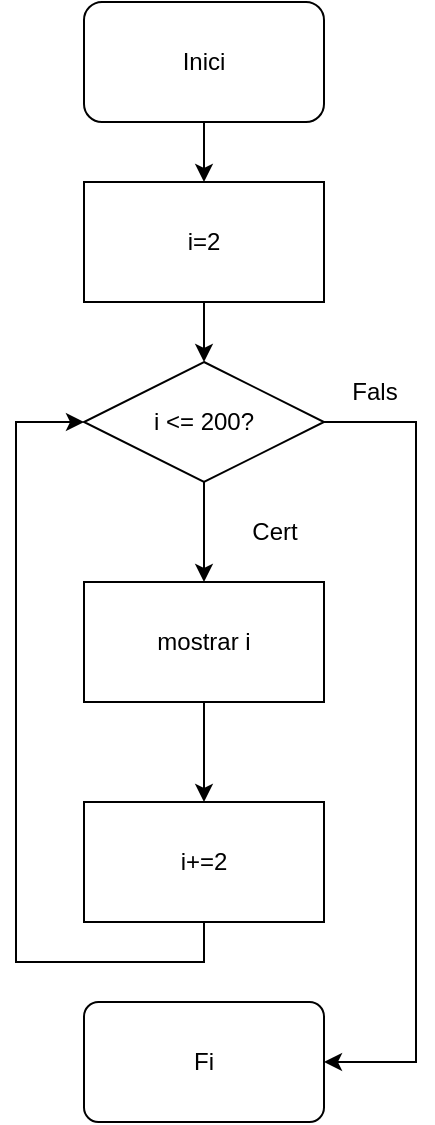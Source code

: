 <mxfile version="20.3.0" type="device"><diagram id="ehvCzWHMK5ZXKAAsmYax" name="Page-1"><mxGraphModel dx="677" dy="412" grid="1" gridSize="10" guides="1" tooltips="1" connect="1" arrows="1" fold="1" page="1" pageScale="1" pageWidth="827" pageHeight="1169" math="0" shadow="0"><root><mxCell id="0"/><mxCell id="1" parent="0"/><mxCell id="PuzisDfNevOmoQThySBL-5" style="edgeStyle=orthogonalEdgeStyle;rounded=0;orthogonalLoop=1;jettySize=auto;html=1;entryX=0.5;entryY=0;entryDx=0;entryDy=0;" edge="1" parent="1" source="ctj1WZmTq4Gt_A9nmky2-1" target="PuzisDfNevOmoQThySBL-1"><mxGeometry relative="1" as="geometry"/></mxCell><mxCell id="ctj1WZmTq4Gt_A9nmky2-1" value="&lt;div&gt;Inici&lt;/div&gt;" style="rounded=1;whiteSpace=wrap;html=1;" parent="1" vertex="1"><mxGeometry x="354" width="120" height="60" as="geometry"/></mxCell><mxCell id="ctj1WZmTq4Gt_A9nmky2-11" value="Fi" style="whiteSpace=wrap;html=1;rounded=1;arcSize=12;" parent="1" vertex="1"><mxGeometry x="354" y="500" width="120" height="60" as="geometry"/></mxCell><mxCell id="PuzisDfNevOmoQThySBL-6" style="edgeStyle=orthogonalEdgeStyle;rounded=0;orthogonalLoop=1;jettySize=auto;html=1;entryX=0.5;entryY=0;entryDx=0;entryDy=0;" edge="1" parent="1" source="PuzisDfNevOmoQThySBL-1" target="PuzisDfNevOmoQThySBL-16"><mxGeometry relative="1" as="geometry"><mxPoint x="414" y="180" as="targetPoint"/></mxGeometry></mxCell><mxCell id="PuzisDfNevOmoQThySBL-1" value="i=2" style="rounded=0;whiteSpace=wrap;html=1;" vertex="1" parent="1"><mxGeometry x="354" y="90" width="120" height="60" as="geometry"/></mxCell><mxCell id="PuzisDfNevOmoQThySBL-13" value="Cert" style="text;html=1;align=center;verticalAlign=middle;resizable=0;points=[];autosize=1;strokeColor=none;fillColor=none;" vertex="1" parent="1"><mxGeometry x="424" y="250" width="50" height="30" as="geometry"/></mxCell><mxCell id="PuzisDfNevOmoQThySBL-14" value="Fals" style="text;html=1;align=center;verticalAlign=middle;resizable=0;points=[];autosize=1;strokeColor=none;fillColor=none;" vertex="1" parent="1"><mxGeometry x="474" y="180" width="50" height="30" as="geometry"/></mxCell><mxCell id="PuzisDfNevOmoQThySBL-19" style="edgeStyle=orthogonalEdgeStyle;rounded=0;orthogonalLoop=1;jettySize=auto;html=1;entryX=0.5;entryY=0;entryDx=0;entryDy=0;" edge="1" parent="1" source="PuzisDfNevOmoQThySBL-16" target="PuzisDfNevOmoQThySBL-17"><mxGeometry relative="1" as="geometry"/></mxCell><mxCell id="PuzisDfNevOmoQThySBL-23" style="edgeStyle=orthogonalEdgeStyle;rounded=0;orthogonalLoop=1;jettySize=auto;html=1;exitX=1;exitY=0.5;exitDx=0;exitDy=0;entryX=1;entryY=0.5;entryDx=0;entryDy=0;" edge="1" parent="1" source="PuzisDfNevOmoQThySBL-16" target="ctj1WZmTq4Gt_A9nmky2-11"><mxGeometry relative="1" as="geometry"><mxPoint x="520" y="480" as="targetPoint"/><Array as="points"><mxPoint x="520" y="210"/><mxPoint x="520" y="530"/></Array></mxGeometry></mxCell><mxCell id="PuzisDfNevOmoQThySBL-16" value="i &amp;lt;= 200?" style="rhombus;whiteSpace=wrap;html=1;" vertex="1" parent="1"><mxGeometry x="354" y="180" width="120" height="60" as="geometry"/></mxCell><mxCell id="PuzisDfNevOmoQThySBL-20" style="edgeStyle=orthogonalEdgeStyle;rounded=0;orthogonalLoop=1;jettySize=auto;html=1;entryX=0.5;entryY=0;entryDx=0;entryDy=0;" edge="1" parent="1" source="PuzisDfNevOmoQThySBL-17" target="PuzisDfNevOmoQThySBL-18"><mxGeometry relative="1" as="geometry"/></mxCell><mxCell id="PuzisDfNevOmoQThySBL-17" value="mostrar i" style="rounded=0;whiteSpace=wrap;html=1;" vertex="1" parent="1"><mxGeometry x="354" y="290" width="120" height="60" as="geometry"/></mxCell><mxCell id="PuzisDfNevOmoQThySBL-22" style="edgeStyle=orthogonalEdgeStyle;rounded=0;orthogonalLoop=1;jettySize=auto;html=1;entryX=0;entryY=0.5;entryDx=0;entryDy=0;exitX=0.5;exitY=1;exitDx=0;exitDy=0;" edge="1" parent="1" source="PuzisDfNevOmoQThySBL-18" target="PuzisDfNevOmoQThySBL-16"><mxGeometry relative="1" as="geometry"><Array as="points"><mxPoint x="414" y="480"/><mxPoint x="320" y="480"/><mxPoint x="320" y="210"/></Array></mxGeometry></mxCell><mxCell id="PuzisDfNevOmoQThySBL-18" value="i+=2" style="rounded=0;whiteSpace=wrap;html=1;" vertex="1" parent="1"><mxGeometry x="354" y="400" width="120" height="60" as="geometry"/></mxCell></root></mxGraphModel></diagram></mxfile>